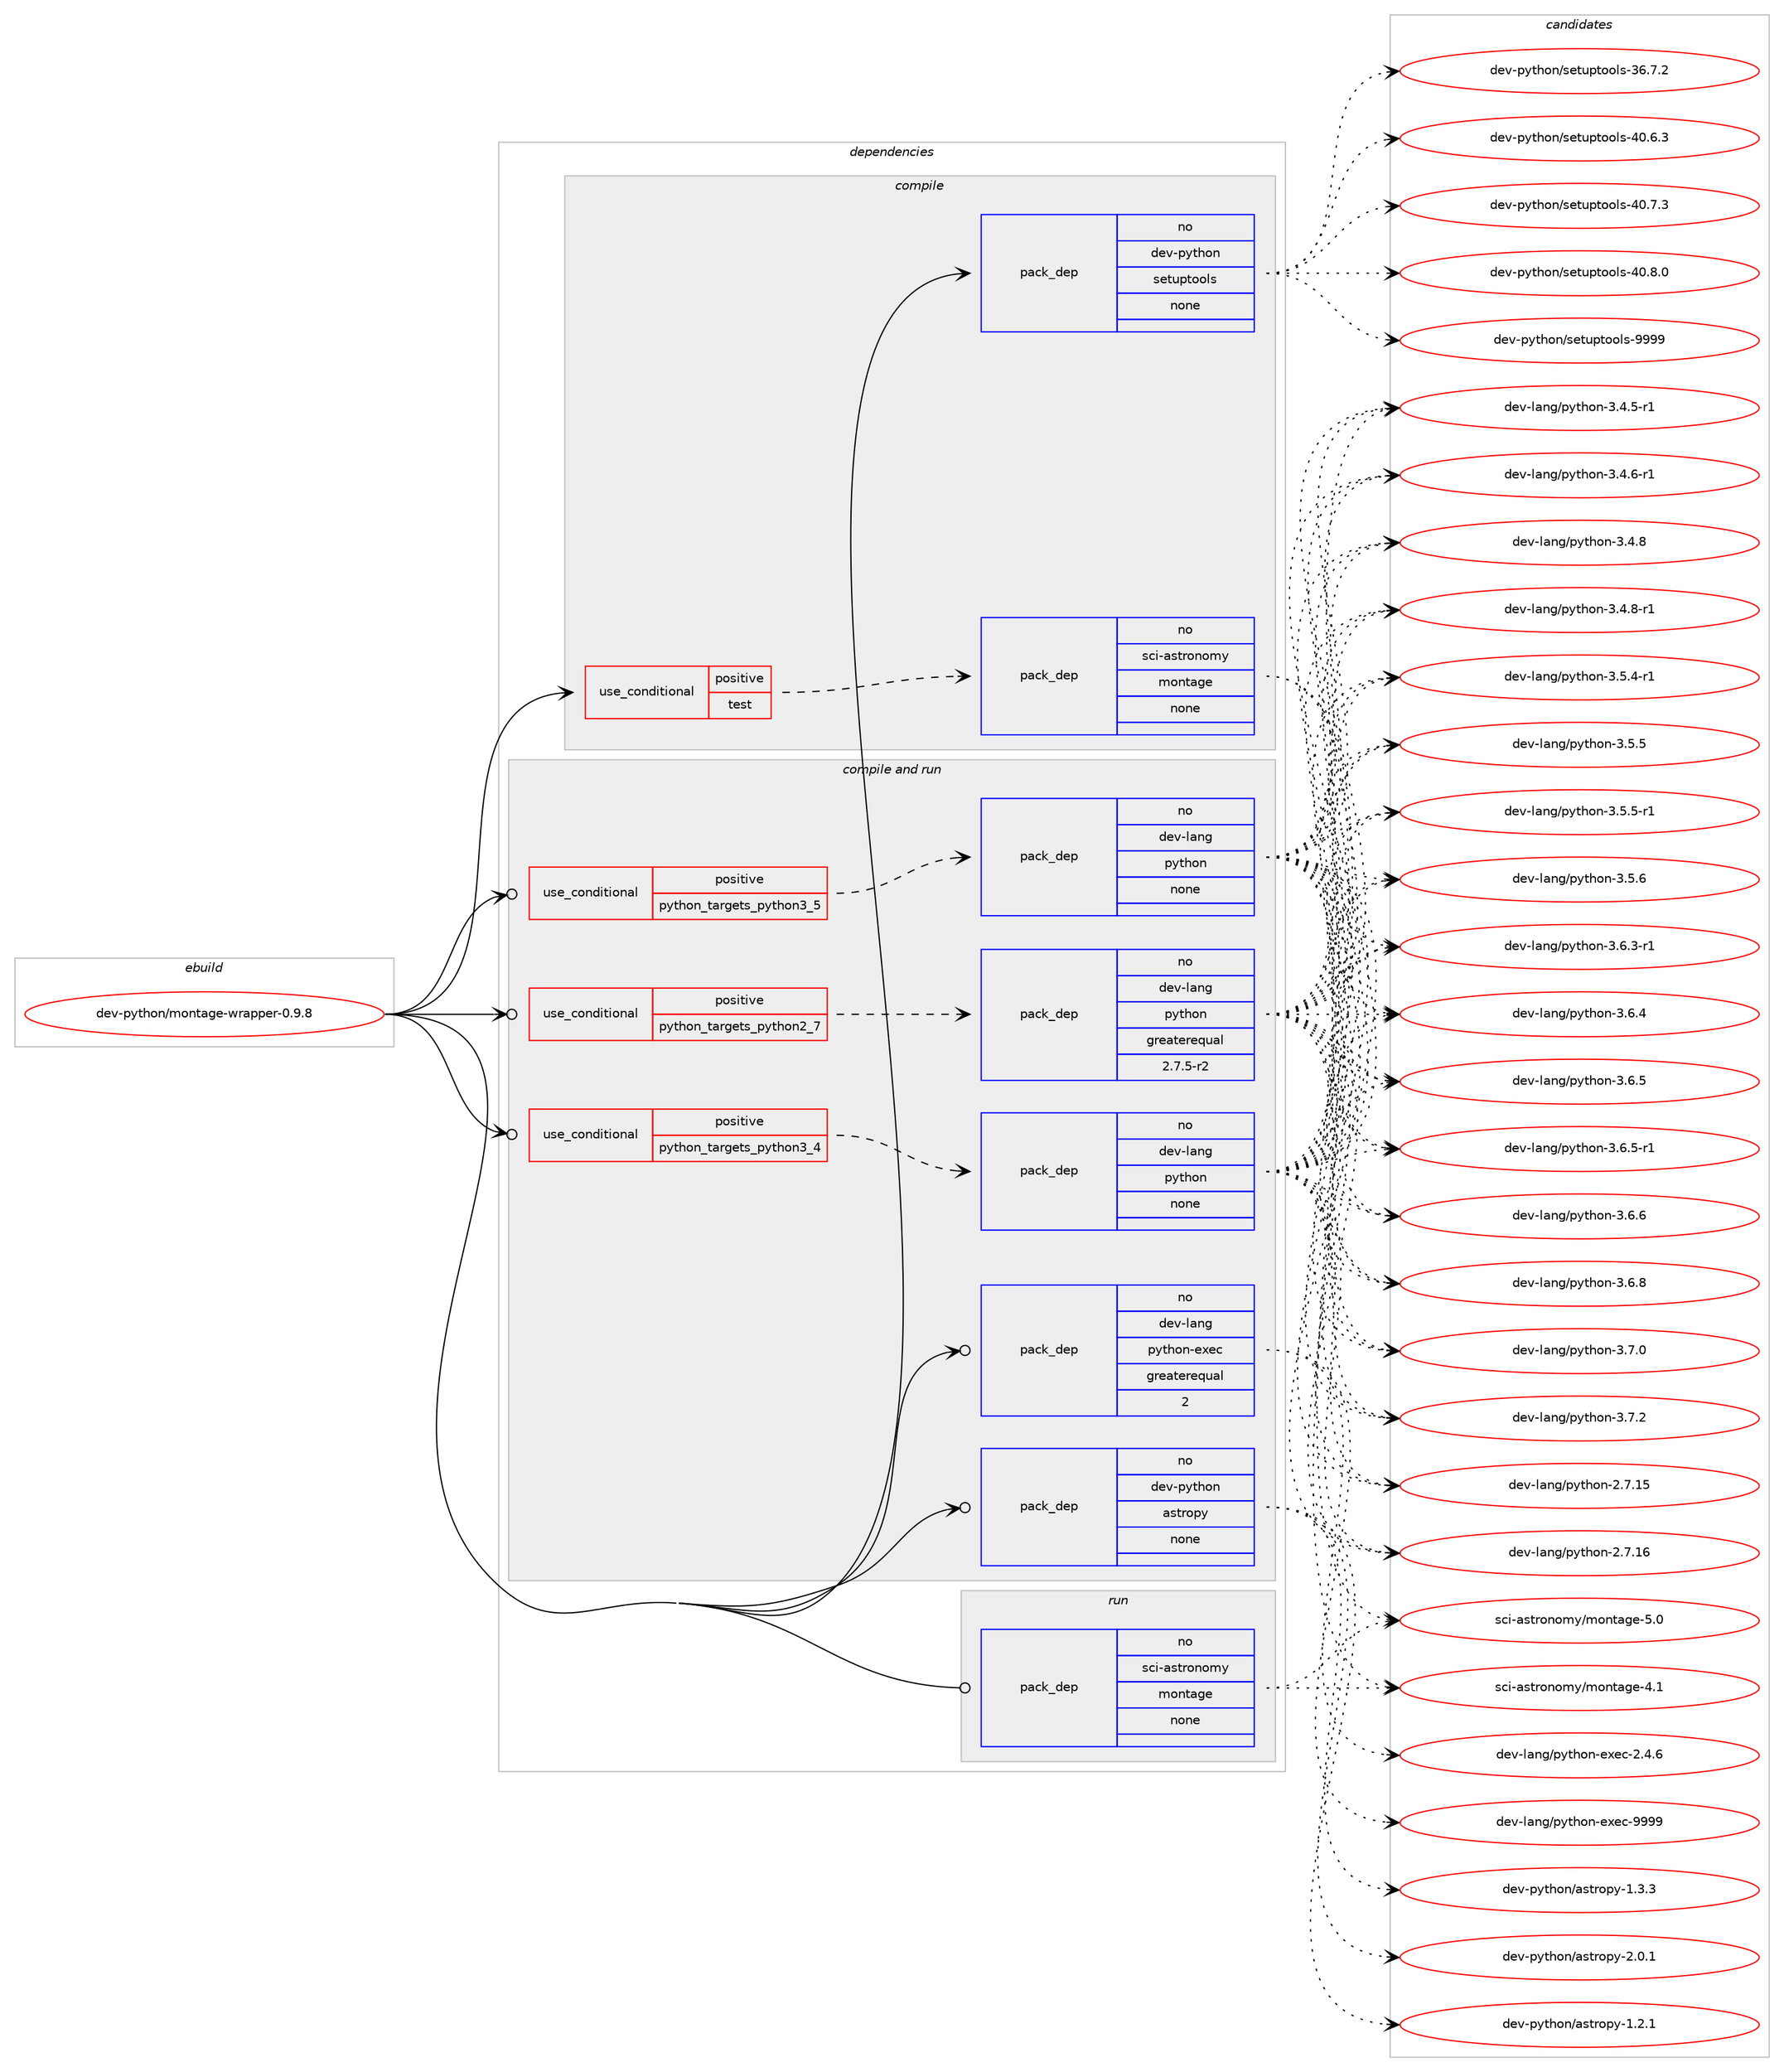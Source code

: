 digraph prolog {

# *************
# Graph options
# *************

newrank=true;
concentrate=true;
compound=true;
graph [rankdir=LR,fontname=Helvetica,fontsize=10,ranksep=1.5];#, ranksep=2.5, nodesep=0.2];
edge  [arrowhead=vee];
node  [fontname=Helvetica,fontsize=10];

# **********
# The ebuild
# **********

subgraph cluster_leftcol {
color=gray;
rank=same;
label=<<i>ebuild</i>>;
id [label="dev-python/montage-wrapper-0.9.8", color=red, width=4, href="../dev-python/montage-wrapper-0.9.8.svg"];
}

# ****************
# The dependencies
# ****************

subgraph cluster_midcol {
color=gray;
label=<<i>dependencies</i>>;
subgraph cluster_compile {
fillcolor="#eeeeee";
style=filled;
label=<<i>compile</i>>;
subgraph cond377603 {
dependency1419173 [label=<<TABLE BORDER="0" CELLBORDER="1" CELLSPACING="0" CELLPADDING="4"><TR><TD ROWSPAN="3" CELLPADDING="10">use_conditional</TD></TR><TR><TD>positive</TD></TR><TR><TD>test</TD></TR></TABLE>>, shape=none, color=red];
subgraph pack1018296 {
dependency1419174 [label=<<TABLE BORDER="0" CELLBORDER="1" CELLSPACING="0" CELLPADDING="4" WIDTH="220"><TR><TD ROWSPAN="6" CELLPADDING="30">pack_dep</TD></TR><TR><TD WIDTH="110">no</TD></TR><TR><TD>sci-astronomy</TD></TR><TR><TD>montage</TD></TR><TR><TD>none</TD></TR><TR><TD></TD></TR></TABLE>>, shape=none, color=blue];
}
dependency1419173:e -> dependency1419174:w [weight=20,style="dashed",arrowhead="vee"];
}
id:e -> dependency1419173:w [weight=20,style="solid",arrowhead="vee"];
subgraph pack1018297 {
dependency1419175 [label=<<TABLE BORDER="0" CELLBORDER="1" CELLSPACING="0" CELLPADDING="4" WIDTH="220"><TR><TD ROWSPAN="6" CELLPADDING="30">pack_dep</TD></TR><TR><TD WIDTH="110">no</TD></TR><TR><TD>dev-python</TD></TR><TR><TD>setuptools</TD></TR><TR><TD>none</TD></TR><TR><TD></TD></TR></TABLE>>, shape=none, color=blue];
}
id:e -> dependency1419175:w [weight=20,style="solid",arrowhead="vee"];
}
subgraph cluster_compileandrun {
fillcolor="#eeeeee";
style=filled;
label=<<i>compile and run</i>>;
subgraph cond377604 {
dependency1419176 [label=<<TABLE BORDER="0" CELLBORDER="1" CELLSPACING="0" CELLPADDING="4"><TR><TD ROWSPAN="3" CELLPADDING="10">use_conditional</TD></TR><TR><TD>positive</TD></TR><TR><TD>python_targets_python2_7</TD></TR></TABLE>>, shape=none, color=red];
subgraph pack1018298 {
dependency1419177 [label=<<TABLE BORDER="0" CELLBORDER="1" CELLSPACING="0" CELLPADDING="4" WIDTH="220"><TR><TD ROWSPAN="6" CELLPADDING="30">pack_dep</TD></TR><TR><TD WIDTH="110">no</TD></TR><TR><TD>dev-lang</TD></TR><TR><TD>python</TD></TR><TR><TD>greaterequal</TD></TR><TR><TD>2.7.5-r2</TD></TR></TABLE>>, shape=none, color=blue];
}
dependency1419176:e -> dependency1419177:w [weight=20,style="dashed",arrowhead="vee"];
}
id:e -> dependency1419176:w [weight=20,style="solid",arrowhead="odotvee"];
subgraph cond377605 {
dependency1419178 [label=<<TABLE BORDER="0" CELLBORDER="1" CELLSPACING="0" CELLPADDING="4"><TR><TD ROWSPAN="3" CELLPADDING="10">use_conditional</TD></TR><TR><TD>positive</TD></TR><TR><TD>python_targets_python3_4</TD></TR></TABLE>>, shape=none, color=red];
subgraph pack1018299 {
dependency1419179 [label=<<TABLE BORDER="0" CELLBORDER="1" CELLSPACING="0" CELLPADDING="4" WIDTH="220"><TR><TD ROWSPAN="6" CELLPADDING="30">pack_dep</TD></TR><TR><TD WIDTH="110">no</TD></TR><TR><TD>dev-lang</TD></TR><TR><TD>python</TD></TR><TR><TD>none</TD></TR><TR><TD></TD></TR></TABLE>>, shape=none, color=blue];
}
dependency1419178:e -> dependency1419179:w [weight=20,style="dashed",arrowhead="vee"];
}
id:e -> dependency1419178:w [weight=20,style="solid",arrowhead="odotvee"];
subgraph cond377606 {
dependency1419180 [label=<<TABLE BORDER="0" CELLBORDER="1" CELLSPACING="0" CELLPADDING="4"><TR><TD ROWSPAN="3" CELLPADDING="10">use_conditional</TD></TR><TR><TD>positive</TD></TR><TR><TD>python_targets_python3_5</TD></TR></TABLE>>, shape=none, color=red];
subgraph pack1018300 {
dependency1419181 [label=<<TABLE BORDER="0" CELLBORDER="1" CELLSPACING="0" CELLPADDING="4" WIDTH="220"><TR><TD ROWSPAN="6" CELLPADDING="30">pack_dep</TD></TR><TR><TD WIDTH="110">no</TD></TR><TR><TD>dev-lang</TD></TR><TR><TD>python</TD></TR><TR><TD>none</TD></TR><TR><TD></TD></TR></TABLE>>, shape=none, color=blue];
}
dependency1419180:e -> dependency1419181:w [weight=20,style="dashed",arrowhead="vee"];
}
id:e -> dependency1419180:w [weight=20,style="solid",arrowhead="odotvee"];
subgraph pack1018301 {
dependency1419182 [label=<<TABLE BORDER="0" CELLBORDER="1" CELLSPACING="0" CELLPADDING="4" WIDTH="220"><TR><TD ROWSPAN="6" CELLPADDING="30">pack_dep</TD></TR><TR><TD WIDTH="110">no</TD></TR><TR><TD>dev-lang</TD></TR><TR><TD>python-exec</TD></TR><TR><TD>greaterequal</TD></TR><TR><TD>2</TD></TR></TABLE>>, shape=none, color=blue];
}
id:e -> dependency1419182:w [weight=20,style="solid",arrowhead="odotvee"];
subgraph pack1018302 {
dependency1419183 [label=<<TABLE BORDER="0" CELLBORDER="1" CELLSPACING="0" CELLPADDING="4" WIDTH="220"><TR><TD ROWSPAN="6" CELLPADDING="30">pack_dep</TD></TR><TR><TD WIDTH="110">no</TD></TR><TR><TD>dev-python</TD></TR><TR><TD>astropy</TD></TR><TR><TD>none</TD></TR><TR><TD></TD></TR></TABLE>>, shape=none, color=blue];
}
id:e -> dependency1419183:w [weight=20,style="solid",arrowhead="odotvee"];
}
subgraph cluster_run {
fillcolor="#eeeeee";
style=filled;
label=<<i>run</i>>;
subgraph pack1018303 {
dependency1419184 [label=<<TABLE BORDER="0" CELLBORDER="1" CELLSPACING="0" CELLPADDING="4" WIDTH="220"><TR><TD ROWSPAN="6" CELLPADDING="30">pack_dep</TD></TR><TR><TD WIDTH="110">no</TD></TR><TR><TD>sci-astronomy</TD></TR><TR><TD>montage</TD></TR><TR><TD>none</TD></TR><TR><TD></TD></TR></TABLE>>, shape=none, color=blue];
}
id:e -> dependency1419184:w [weight=20,style="solid",arrowhead="odot"];
}
}

# **************
# The candidates
# **************

subgraph cluster_choices {
rank=same;
color=gray;
label=<<i>candidates</i>>;

subgraph choice1018296 {
color=black;
nodesep=1;
choice115991054597115116114111110111109121471091111101169710310145524649 [label="sci-astronomy/montage-4.1", color=red, width=4,href="../sci-astronomy/montage-4.1.svg"];
choice115991054597115116114111110111109121471091111101169710310145534648 [label="sci-astronomy/montage-5.0", color=red, width=4,href="../sci-astronomy/montage-5.0.svg"];
dependency1419174:e -> choice115991054597115116114111110111109121471091111101169710310145524649:w [style=dotted,weight="100"];
dependency1419174:e -> choice115991054597115116114111110111109121471091111101169710310145534648:w [style=dotted,weight="100"];
}
subgraph choice1018297 {
color=black;
nodesep=1;
choice100101118451121211161041111104711510111611711211611111110811545515446554650 [label="dev-python/setuptools-36.7.2", color=red, width=4,href="../dev-python/setuptools-36.7.2.svg"];
choice100101118451121211161041111104711510111611711211611111110811545524846544651 [label="dev-python/setuptools-40.6.3", color=red, width=4,href="../dev-python/setuptools-40.6.3.svg"];
choice100101118451121211161041111104711510111611711211611111110811545524846554651 [label="dev-python/setuptools-40.7.3", color=red, width=4,href="../dev-python/setuptools-40.7.3.svg"];
choice100101118451121211161041111104711510111611711211611111110811545524846564648 [label="dev-python/setuptools-40.8.0", color=red, width=4,href="../dev-python/setuptools-40.8.0.svg"];
choice10010111845112121116104111110471151011161171121161111111081154557575757 [label="dev-python/setuptools-9999", color=red, width=4,href="../dev-python/setuptools-9999.svg"];
dependency1419175:e -> choice100101118451121211161041111104711510111611711211611111110811545515446554650:w [style=dotted,weight="100"];
dependency1419175:e -> choice100101118451121211161041111104711510111611711211611111110811545524846544651:w [style=dotted,weight="100"];
dependency1419175:e -> choice100101118451121211161041111104711510111611711211611111110811545524846554651:w [style=dotted,weight="100"];
dependency1419175:e -> choice100101118451121211161041111104711510111611711211611111110811545524846564648:w [style=dotted,weight="100"];
dependency1419175:e -> choice10010111845112121116104111110471151011161171121161111111081154557575757:w [style=dotted,weight="100"];
}
subgraph choice1018298 {
color=black;
nodesep=1;
choice10010111845108971101034711212111610411111045504655464953 [label="dev-lang/python-2.7.15", color=red, width=4,href="../dev-lang/python-2.7.15.svg"];
choice10010111845108971101034711212111610411111045504655464954 [label="dev-lang/python-2.7.16", color=red, width=4,href="../dev-lang/python-2.7.16.svg"];
choice1001011184510897110103471121211161041111104551465246534511449 [label="dev-lang/python-3.4.5-r1", color=red, width=4,href="../dev-lang/python-3.4.5-r1.svg"];
choice1001011184510897110103471121211161041111104551465246544511449 [label="dev-lang/python-3.4.6-r1", color=red, width=4,href="../dev-lang/python-3.4.6-r1.svg"];
choice100101118451089711010347112121116104111110455146524656 [label="dev-lang/python-3.4.8", color=red, width=4,href="../dev-lang/python-3.4.8.svg"];
choice1001011184510897110103471121211161041111104551465246564511449 [label="dev-lang/python-3.4.8-r1", color=red, width=4,href="../dev-lang/python-3.4.8-r1.svg"];
choice1001011184510897110103471121211161041111104551465346524511449 [label="dev-lang/python-3.5.4-r1", color=red, width=4,href="../dev-lang/python-3.5.4-r1.svg"];
choice100101118451089711010347112121116104111110455146534653 [label="dev-lang/python-3.5.5", color=red, width=4,href="../dev-lang/python-3.5.5.svg"];
choice1001011184510897110103471121211161041111104551465346534511449 [label="dev-lang/python-3.5.5-r1", color=red, width=4,href="../dev-lang/python-3.5.5-r1.svg"];
choice100101118451089711010347112121116104111110455146534654 [label="dev-lang/python-3.5.6", color=red, width=4,href="../dev-lang/python-3.5.6.svg"];
choice1001011184510897110103471121211161041111104551465446514511449 [label="dev-lang/python-3.6.3-r1", color=red, width=4,href="../dev-lang/python-3.6.3-r1.svg"];
choice100101118451089711010347112121116104111110455146544652 [label="dev-lang/python-3.6.4", color=red, width=4,href="../dev-lang/python-3.6.4.svg"];
choice100101118451089711010347112121116104111110455146544653 [label="dev-lang/python-3.6.5", color=red, width=4,href="../dev-lang/python-3.6.5.svg"];
choice1001011184510897110103471121211161041111104551465446534511449 [label="dev-lang/python-3.6.5-r1", color=red, width=4,href="../dev-lang/python-3.6.5-r1.svg"];
choice100101118451089711010347112121116104111110455146544654 [label="dev-lang/python-3.6.6", color=red, width=4,href="../dev-lang/python-3.6.6.svg"];
choice100101118451089711010347112121116104111110455146544656 [label="dev-lang/python-3.6.8", color=red, width=4,href="../dev-lang/python-3.6.8.svg"];
choice100101118451089711010347112121116104111110455146554648 [label="dev-lang/python-3.7.0", color=red, width=4,href="../dev-lang/python-3.7.0.svg"];
choice100101118451089711010347112121116104111110455146554650 [label="dev-lang/python-3.7.2", color=red, width=4,href="../dev-lang/python-3.7.2.svg"];
dependency1419177:e -> choice10010111845108971101034711212111610411111045504655464953:w [style=dotted,weight="100"];
dependency1419177:e -> choice10010111845108971101034711212111610411111045504655464954:w [style=dotted,weight="100"];
dependency1419177:e -> choice1001011184510897110103471121211161041111104551465246534511449:w [style=dotted,weight="100"];
dependency1419177:e -> choice1001011184510897110103471121211161041111104551465246544511449:w [style=dotted,weight="100"];
dependency1419177:e -> choice100101118451089711010347112121116104111110455146524656:w [style=dotted,weight="100"];
dependency1419177:e -> choice1001011184510897110103471121211161041111104551465246564511449:w [style=dotted,weight="100"];
dependency1419177:e -> choice1001011184510897110103471121211161041111104551465346524511449:w [style=dotted,weight="100"];
dependency1419177:e -> choice100101118451089711010347112121116104111110455146534653:w [style=dotted,weight="100"];
dependency1419177:e -> choice1001011184510897110103471121211161041111104551465346534511449:w [style=dotted,weight="100"];
dependency1419177:e -> choice100101118451089711010347112121116104111110455146534654:w [style=dotted,weight="100"];
dependency1419177:e -> choice1001011184510897110103471121211161041111104551465446514511449:w [style=dotted,weight="100"];
dependency1419177:e -> choice100101118451089711010347112121116104111110455146544652:w [style=dotted,weight="100"];
dependency1419177:e -> choice100101118451089711010347112121116104111110455146544653:w [style=dotted,weight="100"];
dependency1419177:e -> choice1001011184510897110103471121211161041111104551465446534511449:w [style=dotted,weight="100"];
dependency1419177:e -> choice100101118451089711010347112121116104111110455146544654:w [style=dotted,weight="100"];
dependency1419177:e -> choice100101118451089711010347112121116104111110455146544656:w [style=dotted,weight="100"];
dependency1419177:e -> choice100101118451089711010347112121116104111110455146554648:w [style=dotted,weight="100"];
dependency1419177:e -> choice100101118451089711010347112121116104111110455146554650:w [style=dotted,weight="100"];
}
subgraph choice1018299 {
color=black;
nodesep=1;
choice10010111845108971101034711212111610411111045504655464953 [label="dev-lang/python-2.7.15", color=red, width=4,href="../dev-lang/python-2.7.15.svg"];
choice10010111845108971101034711212111610411111045504655464954 [label="dev-lang/python-2.7.16", color=red, width=4,href="../dev-lang/python-2.7.16.svg"];
choice1001011184510897110103471121211161041111104551465246534511449 [label="dev-lang/python-3.4.5-r1", color=red, width=4,href="../dev-lang/python-3.4.5-r1.svg"];
choice1001011184510897110103471121211161041111104551465246544511449 [label="dev-lang/python-3.4.6-r1", color=red, width=4,href="../dev-lang/python-3.4.6-r1.svg"];
choice100101118451089711010347112121116104111110455146524656 [label="dev-lang/python-3.4.8", color=red, width=4,href="../dev-lang/python-3.4.8.svg"];
choice1001011184510897110103471121211161041111104551465246564511449 [label="dev-lang/python-3.4.8-r1", color=red, width=4,href="../dev-lang/python-3.4.8-r1.svg"];
choice1001011184510897110103471121211161041111104551465346524511449 [label="dev-lang/python-3.5.4-r1", color=red, width=4,href="../dev-lang/python-3.5.4-r1.svg"];
choice100101118451089711010347112121116104111110455146534653 [label="dev-lang/python-3.5.5", color=red, width=4,href="../dev-lang/python-3.5.5.svg"];
choice1001011184510897110103471121211161041111104551465346534511449 [label="dev-lang/python-3.5.5-r1", color=red, width=4,href="../dev-lang/python-3.5.5-r1.svg"];
choice100101118451089711010347112121116104111110455146534654 [label="dev-lang/python-3.5.6", color=red, width=4,href="../dev-lang/python-3.5.6.svg"];
choice1001011184510897110103471121211161041111104551465446514511449 [label="dev-lang/python-3.6.3-r1", color=red, width=4,href="../dev-lang/python-3.6.3-r1.svg"];
choice100101118451089711010347112121116104111110455146544652 [label="dev-lang/python-3.6.4", color=red, width=4,href="../dev-lang/python-3.6.4.svg"];
choice100101118451089711010347112121116104111110455146544653 [label="dev-lang/python-3.6.5", color=red, width=4,href="../dev-lang/python-3.6.5.svg"];
choice1001011184510897110103471121211161041111104551465446534511449 [label="dev-lang/python-3.6.5-r1", color=red, width=4,href="../dev-lang/python-3.6.5-r1.svg"];
choice100101118451089711010347112121116104111110455146544654 [label="dev-lang/python-3.6.6", color=red, width=4,href="../dev-lang/python-3.6.6.svg"];
choice100101118451089711010347112121116104111110455146544656 [label="dev-lang/python-3.6.8", color=red, width=4,href="../dev-lang/python-3.6.8.svg"];
choice100101118451089711010347112121116104111110455146554648 [label="dev-lang/python-3.7.0", color=red, width=4,href="../dev-lang/python-3.7.0.svg"];
choice100101118451089711010347112121116104111110455146554650 [label="dev-lang/python-3.7.2", color=red, width=4,href="../dev-lang/python-3.7.2.svg"];
dependency1419179:e -> choice10010111845108971101034711212111610411111045504655464953:w [style=dotted,weight="100"];
dependency1419179:e -> choice10010111845108971101034711212111610411111045504655464954:w [style=dotted,weight="100"];
dependency1419179:e -> choice1001011184510897110103471121211161041111104551465246534511449:w [style=dotted,weight="100"];
dependency1419179:e -> choice1001011184510897110103471121211161041111104551465246544511449:w [style=dotted,weight="100"];
dependency1419179:e -> choice100101118451089711010347112121116104111110455146524656:w [style=dotted,weight="100"];
dependency1419179:e -> choice1001011184510897110103471121211161041111104551465246564511449:w [style=dotted,weight="100"];
dependency1419179:e -> choice1001011184510897110103471121211161041111104551465346524511449:w [style=dotted,weight="100"];
dependency1419179:e -> choice100101118451089711010347112121116104111110455146534653:w [style=dotted,weight="100"];
dependency1419179:e -> choice1001011184510897110103471121211161041111104551465346534511449:w [style=dotted,weight="100"];
dependency1419179:e -> choice100101118451089711010347112121116104111110455146534654:w [style=dotted,weight="100"];
dependency1419179:e -> choice1001011184510897110103471121211161041111104551465446514511449:w [style=dotted,weight="100"];
dependency1419179:e -> choice100101118451089711010347112121116104111110455146544652:w [style=dotted,weight="100"];
dependency1419179:e -> choice100101118451089711010347112121116104111110455146544653:w [style=dotted,weight="100"];
dependency1419179:e -> choice1001011184510897110103471121211161041111104551465446534511449:w [style=dotted,weight="100"];
dependency1419179:e -> choice100101118451089711010347112121116104111110455146544654:w [style=dotted,weight="100"];
dependency1419179:e -> choice100101118451089711010347112121116104111110455146544656:w [style=dotted,weight="100"];
dependency1419179:e -> choice100101118451089711010347112121116104111110455146554648:w [style=dotted,weight="100"];
dependency1419179:e -> choice100101118451089711010347112121116104111110455146554650:w [style=dotted,weight="100"];
}
subgraph choice1018300 {
color=black;
nodesep=1;
choice10010111845108971101034711212111610411111045504655464953 [label="dev-lang/python-2.7.15", color=red, width=4,href="../dev-lang/python-2.7.15.svg"];
choice10010111845108971101034711212111610411111045504655464954 [label="dev-lang/python-2.7.16", color=red, width=4,href="../dev-lang/python-2.7.16.svg"];
choice1001011184510897110103471121211161041111104551465246534511449 [label="dev-lang/python-3.4.5-r1", color=red, width=4,href="../dev-lang/python-3.4.5-r1.svg"];
choice1001011184510897110103471121211161041111104551465246544511449 [label="dev-lang/python-3.4.6-r1", color=red, width=4,href="../dev-lang/python-3.4.6-r1.svg"];
choice100101118451089711010347112121116104111110455146524656 [label="dev-lang/python-3.4.8", color=red, width=4,href="../dev-lang/python-3.4.8.svg"];
choice1001011184510897110103471121211161041111104551465246564511449 [label="dev-lang/python-3.4.8-r1", color=red, width=4,href="../dev-lang/python-3.4.8-r1.svg"];
choice1001011184510897110103471121211161041111104551465346524511449 [label="dev-lang/python-3.5.4-r1", color=red, width=4,href="../dev-lang/python-3.5.4-r1.svg"];
choice100101118451089711010347112121116104111110455146534653 [label="dev-lang/python-3.5.5", color=red, width=4,href="../dev-lang/python-3.5.5.svg"];
choice1001011184510897110103471121211161041111104551465346534511449 [label="dev-lang/python-3.5.5-r1", color=red, width=4,href="../dev-lang/python-3.5.5-r1.svg"];
choice100101118451089711010347112121116104111110455146534654 [label="dev-lang/python-3.5.6", color=red, width=4,href="../dev-lang/python-3.5.6.svg"];
choice1001011184510897110103471121211161041111104551465446514511449 [label="dev-lang/python-3.6.3-r1", color=red, width=4,href="../dev-lang/python-3.6.3-r1.svg"];
choice100101118451089711010347112121116104111110455146544652 [label="dev-lang/python-3.6.4", color=red, width=4,href="../dev-lang/python-3.6.4.svg"];
choice100101118451089711010347112121116104111110455146544653 [label="dev-lang/python-3.6.5", color=red, width=4,href="../dev-lang/python-3.6.5.svg"];
choice1001011184510897110103471121211161041111104551465446534511449 [label="dev-lang/python-3.6.5-r1", color=red, width=4,href="../dev-lang/python-3.6.5-r1.svg"];
choice100101118451089711010347112121116104111110455146544654 [label="dev-lang/python-3.6.6", color=red, width=4,href="../dev-lang/python-3.6.6.svg"];
choice100101118451089711010347112121116104111110455146544656 [label="dev-lang/python-3.6.8", color=red, width=4,href="../dev-lang/python-3.6.8.svg"];
choice100101118451089711010347112121116104111110455146554648 [label="dev-lang/python-3.7.0", color=red, width=4,href="../dev-lang/python-3.7.0.svg"];
choice100101118451089711010347112121116104111110455146554650 [label="dev-lang/python-3.7.2", color=red, width=4,href="../dev-lang/python-3.7.2.svg"];
dependency1419181:e -> choice10010111845108971101034711212111610411111045504655464953:w [style=dotted,weight="100"];
dependency1419181:e -> choice10010111845108971101034711212111610411111045504655464954:w [style=dotted,weight="100"];
dependency1419181:e -> choice1001011184510897110103471121211161041111104551465246534511449:w [style=dotted,weight="100"];
dependency1419181:e -> choice1001011184510897110103471121211161041111104551465246544511449:w [style=dotted,weight="100"];
dependency1419181:e -> choice100101118451089711010347112121116104111110455146524656:w [style=dotted,weight="100"];
dependency1419181:e -> choice1001011184510897110103471121211161041111104551465246564511449:w [style=dotted,weight="100"];
dependency1419181:e -> choice1001011184510897110103471121211161041111104551465346524511449:w [style=dotted,weight="100"];
dependency1419181:e -> choice100101118451089711010347112121116104111110455146534653:w [style=dotted,weight="100"];
dependency1419181:e -> choice1001011184510897110103471121211161041111104551465346534511449:w [style=dotted,weight="100"];
dependency1419181:e -> choice100101118451089711010347112121116104111110455146534654:w [style=dotted,weight="100"];
dependency1419181:e -> choice1001011184510897110103471121211161041111104551465446514511449:w [style=dotted,weight="100"];
dependency1419181:e -> choice100101118451089711010347112121116104111110455146544652:w [style=dotted,weight="100"];
dependency1419181:e -> choice100101118451089711010347112121116104111110455146544653:w [style=dotted,weight="100"];
dependency1419181:e -> choice1001011184510897110103471121211161041111104551465446534511449:w [style=dotted,weight="100"];
dependency1419181:e -> choice100101118451089711010347112121116104111110455146544654:w [style=dotted,weight="100"];
dependency1419181:e -> choice100101118451089711010347112121116104111110455146544656:w [style=dotted,weight="100"];
dependency1419181:e -> choice100101118451089711010347112121116104111110455146554648:w [style=dotted,weight="100"];
dependency1419181:e -> choice100101118451089711010347112121116104111110455146554650:w [style=dotted,weight="100"];
}
subgraph choice1018301 {
color=black;
nodesep=1;
choice1001011184510897110103471121211161041111104510112010199455046524654 [label="dev-lang/python-exec-2.4.6", color=red, width=4,href="../dev-lang/python-exec-2.4.6.svg"];
choice10010111845108971101034711212111610411111045101120101994557575757 [label="dev-lang/python-exec-9999", color=red, width=4,href="../dev-lang/python-exec-9999.svg"];
dependency1419182:e -> choice1001011184510897110103471121211161041111104510112010199455046524654:w [style=dotted,weight="100"];
dependency1419182:e -> choice10010111845108971101034711212111610411111045101120101994557575757:w [style=dotted,weight="100"];
}
subgraph choice1018302 {
color=black;
nodesep=1;
choice100101118451121211161041111104797115116114111112121454946504649 [label="dev-python/astropy-1.2.1", color=red, width=4,href="../dev-python/astropy-1.2.1.svg"];
choice100101118451121211161041111104797115116114111112121454946514651 [label="dev-python/astropy-1.3.3", color=red, width=4,href="../dev-python/astropy-1.3.3.svg"];
choice100101118451121211161041111104797115116114111112121455046484649 [label="dev-python/astropy-2.0.1", color=red, width=4,href="../dev-python/astropy-2.0.1.svg"];
dependency1419183:e -> choice100101118451121211161041111104797115116114111112121454946504649:w [style=dotted,weight="100"];
dependency1419183:e -> choice100101118451121211161041111104797115116114111112121454946514651:w [style=dotted,weight="100"];
dependency1419183:e -> choice100101118451121211161041111104797115116114111112121455046484649:w [style=dotted,weight="100"];
}
subgraph choice1018303 {
color=black;
nodesep=1;
choice115991054597115116114111110111109121471091111101169710310145524649 [label="sci-astronomy/montage-4.1", color=red, width=4,href="../sci-astronomy/montage-4.1.svg"];
choice115991054597115116114111110111109121471091111101169710310145534648 [label="sci-astronomy/montage-5.0", color=red, width=4,href="../sci-astronomy/montage-5.0.svg"];
dependency1419184:e -> choice115991054597115116114111110111109121471091111101169710310145524649:w [style=dotted,weight="100"];
dependency1419184:e -> choice115991054597115116114111110111109121471091111101169710310145534648:w [style=dotted,weight="100"];
}
}

}
